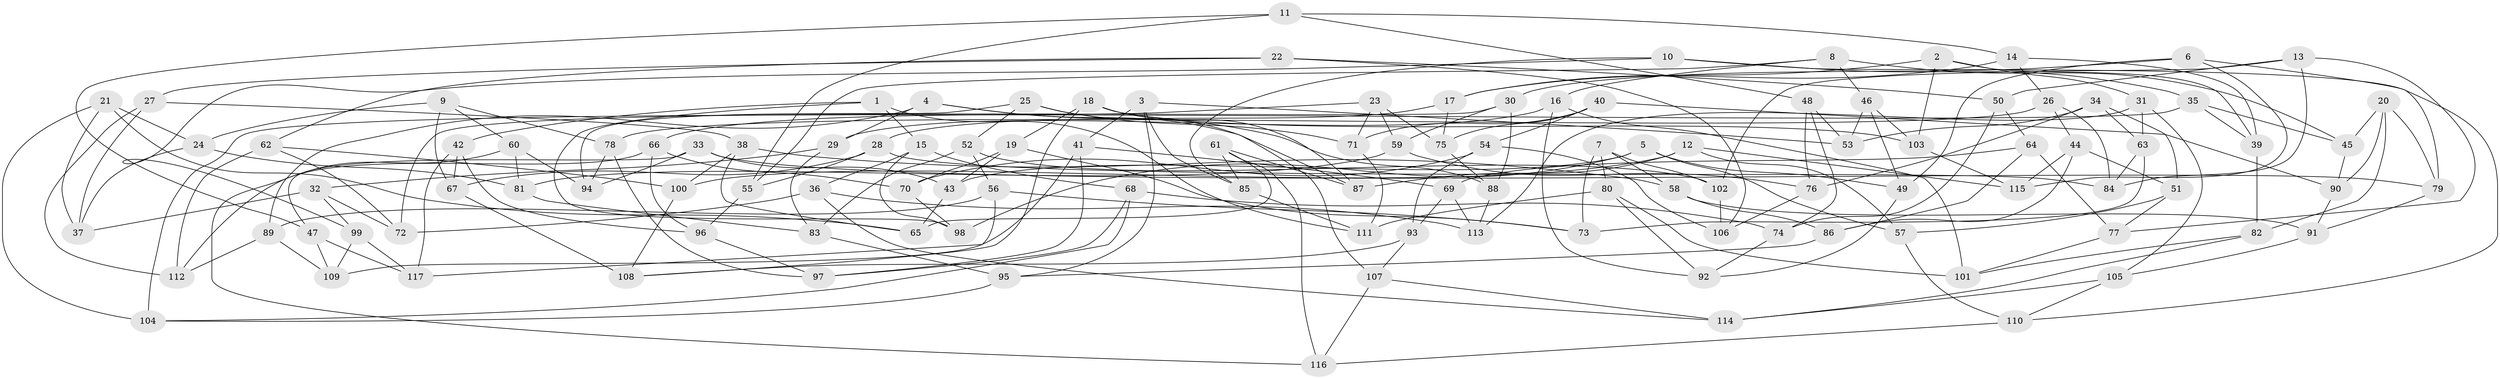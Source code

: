 // Generated by graph-tools (version 1.1) at 2025/16/03/09/25 04:16:29]
// undirected, 117 vertices, 234 edges
graph export_dot {
graph [start="1"]
  node [color=gray90,style=filled];
  1;
  2;
  3;
  4;
  5;
  6;
  7;
  8;
  9;
  10;
  11;
  12;
  13;
  14;
  15;
  16;
  17;
  18;
  19;
  20;
  21;
  22;
  23;
  24;
  25;
  26;
  27;
  28;
  29;
  30;
  31;
  32;
  33;
  34;
  35;
  36;
  37;
  38;
  39;
  40;
  41;
  42;
  43;
  44;
  45;
  46;
  47;
  48;
  49;
  50;
  51;
  52;
  53;
  54;
  55;
  56;
  57;
  58;
  59;
  60;
  61;
  62;
  63;
  64;
  65;
  66;
  67;
  68;
  69;
  70;
  71;
  72;
  73;
  74;
  75;
  76;
  77;
  78;
  79;
  80;
  81;
  82;
  83;
  84;
  85;
  86;
  87;
  88;
  89;
  90;
  91;
  92;
  93;
  94;
  95;
  96;
  97;
  98;
  99;
  100;
  101;
  102;
  103;
  104;
  105;
  106;
  107;
  108;
  109;
  110;
  111;
  112;
  113;
  114;
  115;
  116;
  117;
  1 -- 111;
  1 -- 15;
  1 -- 42;
  1 -- 98;
  2 -- 17;
  2 -- 39;
  2 -- 31;
  2 -- 103;
  3 -- 41;
  3 -- 85;
  3 -- 53;
  3 -- 95;
  4 -- 87;
  4 -- 88;
  4 -- 89;
  4 -- 29;
  5 -- 57;
  5 -- 43;
  5 -- 49;
  5 -- 98;
  6 -- 115;
  6 -- 30;
  6 -- 49;
  6 -- 79;
  7 -- 80;
  7 -- 58;
  7 -- 102;
  7 -- 73;
  8 -- 45;
  8 -- 55;
  8 -- 46;
  8 -- 16;
  9 -- 24;
  9 -- 60;
  9 -- 67;
  9 -- 78;
  10 -- 99;
  10 -- 35;
  10 -- 110;
  10 -- 85;
  11 -- 48;
  11 -- 14;
  11 -- 47;
  11 -- 55;
  12 -- 100;
  12 -- 87;
  12 -- 57;
  12 -- 115;
  13 -- 50;
  13 -- 84;
  13 -- 102;
  13 -- 77;
  14 -- 26;
  14 -- 39;
  14 -- 17;
  15 -- 68;
  15 -- 36;
  15 -- 98;
  16 -- 29;
  16 -- 92;
  16 -- 101;
  17 -- 75;
  17 -- 28;
  18 -- 108;
  18 -- 103;
  18 -- 87;
  18 -- 19;
  19 -- 43;
  19 -- 73;
  19 -- 70;
  20 -- 45;
  20 -- 79;
  20 -- 90;
  20 -- 82;
  21 -- 65;
  21 -- 37;
  21 -- 24;
  21 -- 104;
  22 -- 62;
  22 -- 27;
  22 -- 50;
  22 -- 106;
  23 -- 66;
  23 -- 71;
  23 -- 59;
  23 -- 75;
  24 -- 81;
  24 -- 37;
  25 -- 71;
  25 -- 107;
  25 -- 94;
  25 -- 52;
  26 -- 44;
  26 -- 78;
  26 -- 84;
  27 -- 112;
  27 -- 38;
  27 -- 37;
  28 -- 67;
  28 -- 84;
  28 -- 55;
  29 -- 83;
  29 -- 32;
  30 -- 88;
  30 -- 59;
  30 -- 72;
  31 -- 113;
  31 -- 63;
  31 -- 105;
  32 -- 37;
  32 -- 72;
  32 -- 99;
  33 -- 43;
  33 -- 79;
  33 -- 47;
  33 -- 94;
  34 -- 51;
  34 -- 53;
  34 -- 63;
  34 -- 76;
  35 -- 104;
  35 -- 45;
  35 -- 39;
  36 -- 72;
  36 -- 113;
  36 -- 114;
  38 -- 100;
  38 -- 65;
  38 -- 58;
  39 -- 82;
  40 -- 90;
  40 -- 75;
  40 -- 54;
  40 -- 71;
  41 -- 97;
  41 -- 109;
  41 -- 69;
  42 -- 117;
  42 -- 96;
  42 -- 67;
  43 -- 65;
  44 -- 51;
  44 -- 86;
  44 -- 115;
  45 -- 90;
  46 -- 103;
  46 -- 53;
  46 -- 49;
  47 -- 109;
  47 -- 117;
  48 -- 76;
  48 -- 53;
  48 -- 74;
  49 -- 92;
  50 -- 64;
  50 -- 74;
  51 -- 77;
  51 -- 57;
  52 -- 102;
  52 -- 56;
  52 -- 83;
  54 -- 70;
  54 -- 106;
  54 -- 93;
  55 -- 96;
  56 -- 73;
  56 -- 89;
  56 -- 117;
  57 -- 110;
  58 -- 86;
  58 -- 91;
  59 -- 81;
  59 -- 76;
  60 -- 116;
  60 -- 94;
  60 -- 81;
  61 -- 116;
  61 -- 85;
  61 -- 87;
  61 -- 65;
  62 -- 112;
  62 -- 100;
  62 -- 72;
  63 -- 84;
  63 -- 73;
  64 -- 86;
  64 -- 77;
  64 -- 69;
  66 -- 96;
  66 -- 112;
  66 -- 70;
  67 -- 108;
  68 -- 97;
  68 -- 74;
  68 -- 104;
  69 -- 113;
  69 -- 93;
  70 -- 98;
  71 -- 111;
  74 -- 92;
  75 -- 88;
  76 -- 106;
  77 -- 101;
  78 -- 97;
  78 -- 94;
  79 -- 91;
  80 -- 92;
  80 -- 111;
  80 -- 101;
  81 -- 83;
  82 -- 114;
  82 -- 101;
  83 -- 95;
  85 -- 111;
  86 -- 95;
  88 -- 113;
  89 -- 109;
  89 -- 112;
  90 -- 91;
  91 -- 105;
  93 -- 107;
  93 -- 108;
  95 -- 104;
  96 -- 97;
  99 -- 117;
  99 -- 109;
  100 -- 108;
  102 -- 106;
  103 -- 115;
  105 -- 110;
  105 -- 114;
  107 -- 114;
  107 -- 116;
  110 -- 116;
}
